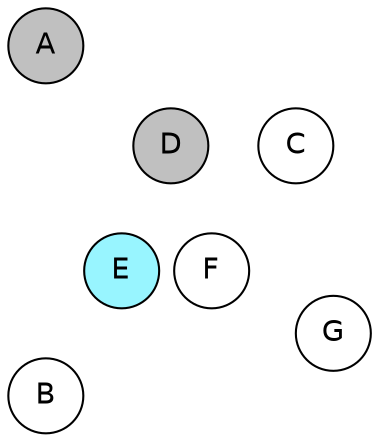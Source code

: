 
graph {

layout = circo;
mindist = .1

node [shape = circle, fontname = Helvetica, margin = 0, style = filled]
edge [style=invis]

subgraph 1 {
	E -- F -- F# -- G -- G# -- A -- A# -- B -- C -- C# -- D -- D# -- E
}

C [fillcolor = white];
C# [fillcolor = gray];
D [fillcolor = gray];
D# [fillcolor = gray];
E [fillcolor = cadetblue1];
F [fillcolor = white];
F# [fillcolor = white];
G [fillcolor = white];
G# [fillcolor = gray];
A [fillcolor = gray];
A# [fillcolor = gray];
B [fillcolor = white];
}
